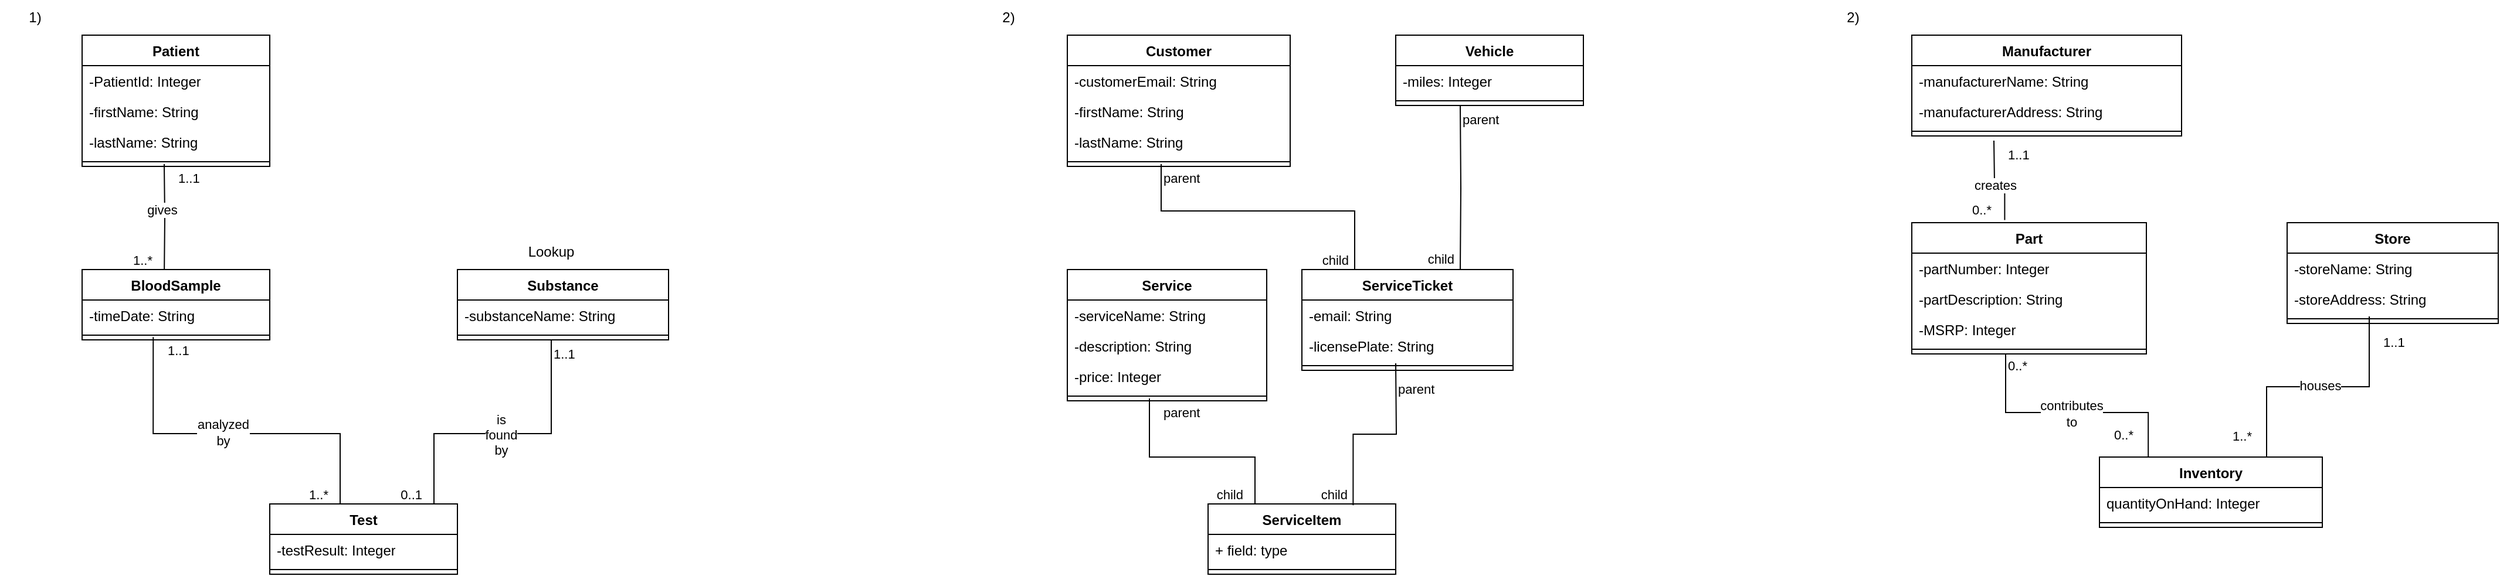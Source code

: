 <mxfile version="26.0.16">
  <diagram name="Page-1" id="3XJagNf4b0Ms1O2uz-6v">
    <mxGraphModel dx="1118" dy="525" grid="1" gridSize="10" guides="1" tooltips="1" connect="1" arrows="1" fold="1" page="1" pageScale="1" pageWidth="2500" pageHeight="2500" math="0" shadow="0">
      <root>
        <mxCell id="0" />
        <mxCell id="1" parent="0" />
        <mxCell id="ieMZr1iwCtBDfYbSCtk3-1" value="1)" style="text;html=1;align=center;verticalAlign=middle;whiteSpace=wrap;rounded=0;" parent="1" vertex="1">
          <mxGeometry x="10" y="10" width="60" height="30" as="geometry" />
        </mxCell>
        <mxCell id="ieMZr1iwCtBDfYbSCtk3-2" value="Patient" style="swimlane;fontStyle=1;align=center;verticalAlign=top;childLayout=stackLayout;horizontal=1;startSize=26;horizontalStack=0;resizeParent=1;resizeParentMax=0;resizeLast=0;collapsible=1;marginBottom=0;whiteSpace=wrap;html=1;" parent="1" vertex="1">
          <mxGeometry x="80" y="40" width="160" height="112" as="geometry" />
        </mxCell>
        <mxCell id="ieMZr1iwCtBDfYbSCtk3-3" value="-PatientId: Integer" style="text;strokeColor=none;fillColor=none;align=left;verticalAlign=top;spacingLeft=4;spacingRight=4;overflow=hidden;rotatable=0;points=[[0,0.5],[1,0.5]];portConstraint=eastwest;whiteSpace=wrap;html=1;" parent="ieMZr1iwCtBDfYbSCtk3-2" vertex="1">
          <mxGeometry y="26" width="160" height="26" as="geometry" />
        </mxCell>
        <mxCell id="ieMZr1iwCtBDfYbSCtk3-19" value="-firstName: String &lt;span style=&quot;white-space: pre;&quot;&gt;&#x9;&lt;/span&gt;" style="text;strokeColor=none;fillColor=none;align=left;verticalAlign=top;spacingLeft=4;spacingRight=4;overflow=hidden;rotatable=0;points=[[0,0.5],[1,0.5]];portConstraint=eastwest;whiteSpace=wrap;html=1;" parent="ieMZr1iwCtBDfYbSCtk3-2" vertex="1">
          <mxGeometry y="52" width="160" height="26" as="geometry" />
        </mxCell>
        <mxCell id="ieMZr1iwCtBDfYbSCtk3-18" value="-lastName: String" style="text;strokeColor=none;fillColor=none;align=left;verticalAlign=top;spacingLeft=4;spacingRight=4;overflow=hidden;rotatable=0;points=[[0,0.5],[1,0.5]];portConstraint=eastwest;whiteSpace=wrap;html=1;" parent="ieMZr1iwCtBDfYbSCtk3-2" vertex="1">
          <mxGeometry y="78" width="160" height="26" as="geometry" />
        </mxCell>
        <mxCell id="ieMZr1iwCtBDfYbSCtk3-4" value="" style="line;strokeWidth=1;fillColor=none;align=left;verticalAlign=middle;spacingTop=-1;spacingLeft=3;spacingRight=3;rotatable=0;labelPosition=right;points=[];portConstraint=eastwest;strokeColor=inherit;" parent="ieMZr1iwCtBDfYbSCtk3-2" vertex="1">
          <mxGeometry y="104" width="160" height="8" as="geometry" />
        </mxCell>
        <mxCell id="ieMZr1iwCtBDfYbSCtk3-6" value="BloodSample" style="swimlane;fontStyle=1;align=center;verticalAlign=top;childLayout=stackLayout;horizontal=1;startSize=26;horizontalStack=0;resizeParent=1;resizeParentMax=0;resizeLast=0;collapsible=1;marginBottom=0;whiteSpace=wrap;html=1;" parent="1" vertex="1">
          <mxGeometry x="80" y="240" width="160" height="60" as="geometry" />
        </mxCell>
        <mxCell id="ieMZr1iwCtBDfYbSCtk3-20" value="-timeDate: String" style="text;strokeColor=none;fillColor=none;align=left;verticalAlign=top;spacingLeft=4;spacingRight=4;overflow=hidden;rotatable=0;points=[[0,0.5],[1,0.5]];portConstraint=eastwest;whiteSpace=wrap;html=1;" parent="ieMZr1iwCtBDfYbSCtk3-6" vertex="1">
          <mxGeometry y="26" width="160" height="26" as="geometry" />
        </mxCell>
        <mxCell id="ieMZr1iwCtBDfYbSCtk3-8" value="" style="line;strokeWidth=1;fillColor=none;align=left;verticalAlign=middle;spacingTop=-1;spacingLeft=3;spacingRight=3;rotatable=0;labelPosition=right;points=[];portConstraint=eastwest;strokeColor=inherit;" parent="ieMZr1iwCtBDfYbSCtk3-6" vertex="1">
          <mxGeometry y="52" width="160" height="8" as="geometry" />
        </mxCell>
        <mxCell id="ieMZr1iwCtBDfYbSCtk3-10" value="Substance" style="swimlane;fontStyle=1;align=center;verticalAlign=top;childLayout=stackLayout;horizontal=1;startSize=26;horizontalStack=0;resizeParent=1;resizeParentMax=0;resizeLast=0;collapsible=1;marginBottom=0;whiteSpace=wrap;html=1;" parent="1" vertex="1">
          <mxGeometry x="400" y="240" width="180" height="60" as="geometry" />
        </mxCell>
        <mxCell id="ieMZr1iwCtBDfYbSCtk3-11" value="-substanceName: String" style="text;strokeColor=none;fillColor=none;align=left;verticalAlign=top;spacingLeft=4;spacingRight=4;overflow=hidden;rotatable=0;points=[[0,0.5],[1,0.5]];portConstraint=eastwest;whiteSpace=wrap;html=1;" parent="ieMZr1iwCtBDfYbSCtk3-10" vertex="1">
          <mxGeometry y="26" width="180" height="26" as="geometry" />
        </mxCell>
        <mxCell id="ieMZr1iwCtBDfYbSCtk3-12" value="" style="line;strokeWidth=1;fillColor=none;align=left;verticalAlign=middle;spacingTop=-1;spacingLeft=3;spacingRight=3;rotatable=0;labelPosition=right;points=[];portConstraint=eastwest;strokeColor=inherit;" parent="ieMZr1iwCtBDfYbSCtk3-10" vertex="1">
          <mxGeometry y="52" width="180" height="8" as="geometry" />
        </mxCell>
        <mxCell id="ieMZr1iwCtBDfYbSCtk3-14" value="Test" style="swimlane;fontStyle=1;align=center;verticalAlign=top;childLayout=stackLayout;horizontal=1;startSize=26;horizontalStack=0;resizeParent=1;resizeParentMax=0;resizeLast=0;collapsible=1;marginBottom=0;whiteSpace=wrap;html=1;" parent="1" vertex="1">
          <mxGeometry x="240" y="440" width="160" height="60" as="geometry" />
        </mxCell>
        <mxCell id="ieMZr1iwCtBDfYbSCtk3-15" value="-testResult: Integer" style="text;strokeColor=none;fillColor=none;align=left;verticalAlign=top;spacingLeft=4;spacingRight=4;overflow=hidden;rotatable=0;points=[[0,0.5],[1,0.5]];portConstraint=eastwest;whiteSpace=wrap;html=1;" parent="ieMZr1iwCtBDfYbSCtk3-14" vertex="1">
          <mxGeometry y="26" width="160" height="26" as="geometry" />
        </mxCell>
        <mxCell id="ieMZr1iwCtBDfYbSCtk3-16" value="" style="line;strokeWidth=1;fillColor=none;align=left;verticalAlign=middle;spacingTop=-1;spacingLeft=3;spacingRight=3;rotatable=0;labelPosition=right;points=[];portConstraint=eastwest;strokeColor=inherit;" parent="ieMZr1iwCtBDfYbSCtk3-14" vertex="1">
          <mxGeometry y="52" width="160" height="8" as="geometry" />
        </mxCell>
        <mxCell id="ieMZr1iwCtBDfYbSCtk3-21" value="" style="endArrow=none;html=1;edgeStyle=orthogonalEdgeStyle;rounded=0;entryX=0.438;entryY=0;entryDx=0;entryDy=0;entryPerimeter=0;" parent="1" target="ieMZr1iwCtBDfYbSCtk3-6" edge="1">
          <mxGeometry relative="1" as="geometry">
            <mxPoint x="150" y="150" as="sourcePoint" />
            <mxPoint x="310" y="150" as="targetPoint" />
          </mxGeometry>
        </mxCell>
        <mxCell id="ieMZr1iwCtBDfYbSCtk3-22" value="1..1" style="edgeLabel;resizable=0;html=1;align=left;verticalAlign=bottom;" parent="ieMZr1iwCtBDfYbSCtk3-21" connectable="0" vertex="1">
          <mxGeometry x="-1" relative="1" as="geometry">
            <mxPoint x="10" y="20" as="offset" />
          </mxGeometry>
        </mxCell>
        <mxCell id="ieMZr1iwCtBDfYbSCtk3-23" value="1..*" style="edgeLabel;resizable=0;html=1;align=right;verticalAlign=bottom;" parent="ieMZr1iwCtBDfYbSCtk3-21" connectable="0" vertex="1">
          <mxGeometry x="1" relative="1" as="geometry">
            <mxPoint x="-10" as="offset" />
          </mxGeometry>
        </mxCell>
        <mxCell id="ieMZr1iwCtBDfYbSCtk3-63" value="gives" style="edgeLabel;html=1;align=center;verticalAlign=middle;resizable=0;points=[];" parent="ieMZr1iwCtBDfYbSCtk3-21" vertex="1" connectable="0">
          <mxGeometry x="-0.153" y="-3" relative="1" as="geometry">
            <mxPoint as="offset" />
          </mxGeometry>
        </mxCell>
        <mxCell id="ieMZr1iwCtBDfYbSCtk3-24" value="" style="endArrow=none;html=1;edgeStyle=orthogonalEdgeStyle;rounded=0;entryX=0.5;entryY=0;entryDx=0;entryDy=0;exitX=0.379;exitY=0.702;exitDx=0;exitDy=0;exitPerimeter=0;" parent="1" target="ieMZr1iwCtBDfYbSCtk3-14" edge="1" source="ieMZr1iwCtBDfYbSCtk3-8">
          <mxGeometry relative="1" as="geometry">
            <mxPoint x="140" y="330" as="sourcePoint" />
            <mxPoint x="300" y="330" as="targetPoint" />
            <Array as="points">
              <mxPoint x="141" y="380" />
              <mxPoint x="300" y="380" />
              <mxPoint x="300" y="440" />
            </Array>
          </mxGeometry>
        </mxCell>
        <mxCell id="ieMZr1iwCtBDfYbSCtk3-25" value="1..1" style="edgeLabel;resizable=0;html=1;align=left;verticalAlign=bottom;" parent="ieMZr1iwCtBDfYbSCtk3-24" connectable="0" vertex="1">
          <mxGeometry x="-1" relative="1" as="geometry">
            <mxPoint x="10" y="20" as="offset" />
          </mxGeometry>
        </mxCell>
        <mxCell id="ieMZr1iwCtBDfYbSCtk3-26" value="1..*" style="edgeLabel;resizable=0;html=1;align=right;verticalAlign=bottom;" parent="ieMZr1iwCtBDfYbSCtk3-24" connectable="0" vertex="1">
          <mxGeometry x="1" relative="1" as="geometry">
            <mxPoint x="-30" as="offset" />
          </mxGeometry>
        </mxCell>
        <mxCell id="ieMZr1iwCtBDfYbSCtk3-62" value="analyzed&lt;br&gt;by" style="edgeLabel;html=1;align=center;verticalAlign=middle;resizable=0;points=[];" parent="ieMZr1iwCtBDfYbSCtk3-24" vertex="1" connectable="0">
          <mxGeometry x="-0.118" y="1" relative="1" as="geometry">
            <mxPoint as="offset" />
          </mxGeometry>
        </mxCell>
        <mxCell id="ieMZr1iwCtBDfYbSCtk3-27" value="" style="endArrow=none;html=1;edgeStyle=orthogonalEdgeStyle;rounded=0;entryX=0.625;entryY=0;entryDx=0;entryDy=0;entryPerimeter=0;" parent="1" target="ieMZr1iwCtBDfYbSCtk3-14" edge="1">
          <mxGeometry relative="1" as="geometry">
            <mxPoint x="480" y="300" as="sourcePoint" />
            <mxPoint x="640" y="300" as="targetPoint" />
            <Array as="points">
              <mxPoint x="480" y="380" />
              <mxPoint x="380" y="380" />
              <mxPoint x="380" y="440" />
            </Array>
          </mxGeometry>
        </mxCell>
        <mxCell id="ieMZr1iwCtBDfYbSCtk3-28" value="1..1" style="edgeLabel;resizable=0;html=1;align=left;verticalAlign=bottom;" parent="ieMZr1iwCtBDfYbSCtk3-27" connectable="0" vertex="1">
          <mxGeometry x="-1" relative="1" as="geometry">
            <mxPoint y="20" as="offset" />
          </mxGeometry>
        </mxCell>
        <mxCell id="ieMZr1iwCtBDfYbSCtk3-29" value="0..1" style="edgeLabel;resizable=0;html=1;align=right;verticalAlign=bottom;" parent="ieMZr1iwCtBDfYbSCtk3-27" connectable="0" vertex="1">
          <mxGeometry x="1" relative="1" as="geometry">
            <mxPoint x="30" as="offset" />
          </mxGeometry>
        </mxCell>
        <mxCell id="ieMZr1iwCtBDfYbSCtk3-61" value="is &lt;br&gt;found &lt;br&gt;by" style="edgeLabel;html=1;align=center;verticalAlign=middle;resizable=0;points=[];" parent="ieMZr1iwCtBDfYbSCtk3-27" vertex="1" connectable="0">
          <mxGeometry x="-0.121" y="1" relative="1" as="geometry">
            <mxPoint as="offset" />
          </mxGeometry>
        </mxCell>
        <mxCell id="ieMZr1iwCtBDfYbSCtk3-31" value="Lookup" style="text;html=1;align=center;verticalAlign=middle;whiteSpace=wrap;rounded=0;" parent="1" vertex="1">
          <mxGeometry x="450" y="210" width="60" height="30" as="geometry" />
        </mxCell>
        <mxCell id="ieMZr1iwCtBDfYbSCtk3-32" value="2)" style="text;html=1;align=center;verticalAlign=middle;whiteSpace=wrap;rounded=0;" parent="1" vertex="1">
          <mxGeometry x="840" y="10" width="60" height="30" as="geometry" />
        </mxCell>
        <mxCell id="ieMZr1iwCtBDfYbSCtk3-33" value="Customer" style="swimlane;fontStyle=1;align=center;verticalAlign=top;childLayout=stackLayout;horizontal=1;startSize=26;horizontalStack=0;resizeParent=1;resizeParentMax=0;resizeLast=0;collapsible=1;marginBottom=0;whiteSpace=wrap;html=1;" parent="1" vertex="1">
          <mxGeometry x="920" y="40" width="190" height="112" as="geometry" />
        </mxCell>
        <mxCell id="ieMZr1iwCtBDfYbSCtk3-34" value="-customerEmail: String" style="text;strokeColor=none;fillColor=none;align=left;verticalAlign=top;spacingLeft=4;spacingRight=4;overflow=hidden;rotatable=0;points=[[0,0.5],[1,0.5]];portConstraint=eastwest;whiteSpace=wrap;html=1;" parent="ieMZr1iwCtBDfYbSCtk3-33" vertex="1">
          <mxGeometry y="26" width="190" height="26" as="geometry" />
        </mxCell>
        <mxCell id="ieMZr1iwCtBDfYbSCtk3-38" value="-firstName: String" style="text;strokeColor=none;fillColor=none;align=left;verticalAlign=top;spacingLeft=4;spacingRight=4;overflow=hidden;rotatable=0;points=[[0,0.5],[1,0.5]];portConstraint=eastwest;whiteSpace=wrap;html=1;" parent="ieMZr1iwCtBDfYbSCtk3-33" vertex="1">
          <mxGeometry y="52" width="190" height="26" as="geometry" />
        </mxCell>
        <mxCell id="ieMZr1iwCtBDfYbSCtk3-37" value="-lastName: String" style="text;strokeColor=none;fillColor=none;align=left;verticalAlign=top;spacingLeft=4;spacingRight=4;overflow=hidden;rotatable=0;points=[[0,0.5],[1,0.5]];portConstraint=eastwest;whiteSpace=wrap;html=1;" parent="ieMZr1iwCtBDfYbSCtk3-33" vertex="1">
          <mxGeometry y="78" width="190" height="26" as="geometry" />
        </mxCell>
        <mxCell id="ieMZr1iwCtBDfYbSCtk3-35" value="" style="line;strokeWidth=1;fillColor=none;align=left;verticalAlign=middle;spacingTop=-1;spacingLeft=3;spacingRight=3;rotatable=0;labelPosition=right;points=[];portConstraint=eastwest;strokeColor=inherit;" parent="ieMZr1iwCtBDfYbSCtk3-33" vertex="1">
          <mxGeometry y="104" width="190" height="8" as="geometry" />
        </mxCell>
        <mxCell id="ieMZr1iwCtBDfYbSCtk3-39" value="ServiceTicket" style="swimlane;fontStyle=1;align=center;verticalAlign=top;childLayout=stackLayout;horizontal=1;startSize=26;horizontalStack=0;resizeParent=1;resizeParentMax=0;resizeLast=0;collapsible=1;marginBottom=0;whiteSpace=wrap;html=1;" parent="1" vertex="1">
          <mxGeometry x="1120" y="240" width="180" height="86" as="geometry" />
        </mxCell>
        <mxCell id="ieMZr1iwCtBDfYbSCtk3-40" value="-email: String" style="text;strokeColor=none;fillColor=none;align=left;verticalAlign=top;spacingLeft=4;spacingRight=4;overflow=hidden;rotatable=0;points=[[0,0.5],[1,0.5]];portConstraint=eastwest;whiteSpace=wrap;html=1;" parent="ieMZr1iwCtBDfYbSCtk3-39" vertex="1">
          <mxGeometry y="26" width="180" height="26" as="geometry" />
        </mxCell>
        <mxCell id="ieMZr1iwCtBDfYbSCtk3-43" value="-licensePlate: String" style="text;strokeColor=none;fillColor=none;align=left;verticalAlign=top;spacingLeft=4;spacingRight=4;overflow=hidden;rotatable=0;points=[[0,0.5],[1,0.5]];portConstraint=eastwest;whiteSpace=wrap;html=1;" parent="ieMZr1iwCtBDfYbSCtk3-39" vertex="1">
          <mxGeometry y="52" width="180" height="26" as="geometry" />
        </mxCell>
        <mxCell id="ieMZr1iwCtBDfYbSCtk3-41" value="" style="line;strokeWidth=1;fillColor=none;align=left;verticalAlign=middle;spacingTop=-1;spacingLeft=3;spacingRight=3;rotatable=0;labelPosition=right;points=[];portConstraint=eastwest;strokeColor=inherit;" parent="ieMZr1iwCtBDfYbSCtk3-39" vertex="1">
          <mxGeometry y="78" width="180" height="8" as="geometry" />
        </mxCell>
        <mxCell id="ieMZr1iwCtBDfYbSCtk3-44" value="Service" style="swimlane;fontStyle=1;align=center;verticalAlign=top;childLayout=stackLayout;horizontal=1;startSize=26;horizontalStack=0;resizeParent=1;resizeParentMax=0;resizeLast=0;collapsible=1;marginBottom=0;whiteSpace=wrap;html=1;" parent="1" vertex="1">
          <mxGeometry x="920" y="240" width="170" height="112" as="geometry" />
        </mxCell>
        <mxCell id="ieMZr1iwCtBDfYbSCtk3-45" value="-serviceName: String" style="text;strokeColor=none;fillColor=none;align=left;verticalAlign=top;spacingLeft=4;spacingRight=4;overflow=hidden;rotatable=0;points=[[0,0.5],[1,0.5]];portConstraint=eastwest;whiteSpace=wrap;html=1;" parent="ieMZr1iwCtBDfYbSCtk3-44" vertex="1">
          <mxGeometry y="26" width="170" height="26" as="geometry" />
        </mxCell>
        <mxCell id="ieMZr1iwCtBDfYbSCtk3-49" value="-description: String" style="text;strokeColor=none;fillColor=none;align=left;verticalAlign=top;spacingLeft=4;spacingRight=4;overflow=hidden;rotatable=0;points=[[0,0.5],[1,0.5]];portConstraint=eastwest;whiteSpace=wrap;html=1;" parent="ieMZr1iwCtBDfYbSCtk3-44" vertex="1">
          <mxGeometry y="52" width="170" height="26" as="geometry" />
        </mxCell>
        <mxCell id="ieMZr1iwCtBDfYbSCtk3-48" value="-price: Integer" style="text;strokeColor=none;fillColor=none;align=left;verticalAlign=top;spacingLeft=4;spacingRight=4;overflow=hidden;rotatable=0;points=[[0,0.5],[1,0.5]];portConstraint=eastwest;whiteSpace=wrap;html=1;" parent="ieMZr1iwCtBDfYbSCtk3-44" vertex="1">
          <mxGeometry y="78" width="170" height="26" as="geometry" />
        </mxCell>
        <mxCell id="ieMZr1iwCtBDfYbSCtk3-46" value="" style="line;strokeWidth=1;fillColor=none;align=left;verticalAlign=middle;spacingTop=-1;spacingLeft=3;spacingRight=3;rotatable=0;labelPosition=right;points=[];portConstraint=eastwest;strokeColor=inherit;" parent="ieMZr1iwCtBDfYbSCtk3-44" vertex="1">
          <mxGeometry y="104" width="170" height="8" as="geometry" />
        </mxCell>
        <mxCell id="ieMZr1iwCtBDfYbSCtk3-50" value="Vehicle" style="swimlane;fontStyle=1;align=center;verticalAlign=top;childLayout=stackLayout;horizontal=1;startSize=26;horizontalStack=0;resizeParent=1;resizeParentMax=0;resizeLast=0;collapsible=1;marginBottom=0;whiteSpace=wrap;html=1;" parent="1" vertex="1">
          <mxGeometry x="1200" y="40" width="160" height="60" as="geometry" />
        </mxCell>
        <mxCell id="ieMZr1iwCtBDfYbSCtk3-51" value="-miles: Integer" style="text;strokeColor=none;fillColor=none;align=left;verticalAlign=top;spacingLeft=4;spacingRight=4;overflow=hidden;rotatable=0;points=[[0,0.5],[1,0.5]];portConstraint=eastwest;whiteSpace=wrap;html=1;" parent="ieMZr1iwCtBDfYbSCtk3-50" vertex="1">
          <mxGeometry y="26" width="160" height="26" as="geometry" />
        </mxCell>
        <mxCell id="ieMZr1iwCtBDfYbSCtk3-52" value="" style="line;strokeWidth=1;fillColor=none;align=left;verticalAlign=middle;spacingTop=-1;spacingLeft=3;spacingRight=3;rotatable=0;labelPosition=right;points=[];portConstraint=eastwest;strokeColor=inherit;" parent="ieMZr1iwCtBDfYbSCtk3-50" vertex="1">
          <mxGeometry y="52" width="160" height="8" as="geometry" />
        </mxCell>
        <mxCell id="ieMZr1iwCtBDfYbSCtk3-68" value="" style="endArrow=none;html=1;edgeStyle=orthogonalEdgeStyle;rounded=0;entryX=0.25;entryY=0;entryDx=0;entryDy=0;" parent="1" target="ieMZr1iwCtBDfYbSCtk3-39" edge="1">
          <mxGeometry relative="1" as="geometry">
            <mxPoint x="1000" y="150" as="sourcePoint" />
            <mxPoint x="1160" y="150" as="targetPoint" />
            <Array as="points">
              <mxPoint x="1000" y="190" />
              <mxPoint x="1165" y="190" />
            </Array>
          </mxGeometry>
        </mxCell>
        <mxCell id="ieMZr1iwCtBDfYbSCtk3-69" value="parent" style="edgeLabel;resizable=0;html=1;align=left;verticalAlign=bottom;" parent="ieMZr1iwCtBDfYbSCtk3-68" connectable="0" vertex="1">
          <mxGeometry x="-1" relative="1" as="geometry">
            <mxPoint y="20" as="offset" />
          </mxGeometry>
        </mxCell>
        <mxCell id="ieMZr1iwCtBDfYbSCtk3-70" value="child" style="edgeLabel;resizable=0;html=1;align=right;verticalAlign=bottom;" parent="ieMZr1iwCtBDfYbSCtk3-68" connectable="0" vertex="1">
          <mxGeometry x="1" relative="1" as="geometry">
            <mxPoint x="-5" as="offset" />
          </mxGeometry>
        </mxCell>
        <mxCell id="ieMZr1iwCtBDfYbSCtk3-71" value="" style="endArrow=none;html=1;edgeStyle=orthogonalEdgeStyle;rounded=0;entryX=0.75;entryY=0;entryDx=0;entryDy=0;" parent="1" target="ieMZr1iwCtBDfYbSCtk3-39" edge="1">
          <mxGeometry relative="1" as="geometry">
            <mxPoint x="1255" y="100" as="sourcePoint" />
            <mxPoint x="1440" y="100" as="targetPoint" />
          </mxGeometry>
        </mxCell>
        <mxCell id="ieMZr1iwCtBDfYbSCtk3-72" value="parent" style="edgeLabel;resizable=0;html=1;align=left;verticalAlign=bottom;" parent="ieMZr1iwCtBDfYbSCtk3-71" connectable="0" vertex="1">
          <mxGeometry x="-1" relative="1" as="geometry">
            <mxPoint y="20" as="offset" />
          </mxGeometry>
        </mxCell>
        <mxCell id="ieMZr1iwCtBDfYbSCtk3-73" value="child" style="edgeLabel;resizable=0;html=1;align=right;verticalAlign=bottom;" parent="ieMZr1iwCtBDfYbSCtk3-71" connectable="0" vertex="1">
          <mxGeometry x="1" relative="1" as="geometry">
            <mxPoint x="-5" as="offset" />
          </mxGeometry>
        </mxCell>
        <mxCell id="ieMZr1iwCtBDfYbSCtk3-74" value="ServiceItem" style="swimlane;fontStyle=1;align=center;verticalAlign=top;childLayout=stackLayout;horizontal=1;startSize=26;horizontalStack=0;resizeParent=1;resizeParentMax=0;resizeLast=0;collapsible=1;marginBottom=0;whiteSpace=wrap;html=1;" parent="1" vertex="1">
          <mxGeometry x="1040" y="440" width="160" height="60" as="geometry" />
        </mxCell>
        <mxCell id="ieMZr1iwCtBDfYbSCtk3-75" value="+ field: type" style="text;strokeColor=none;fillColor=none;align=left;verticalAlign=top;spacingLeft=4;spacingRight=4;overflow=hidden;rotatable=0;points=[[0,0.5],[1,0.5]];portConstraint=eastwest;whiteSpace=wrap;html=1;" parent="ieMZr1iwCtBDfYbSCtk3-74" vertex="1">
          <mxGeometry y="26" width="160" height="26" as="geometry" />
        </mxCell>
        <mxCell id="ieMZr1iwCtBDfYbSCtk3-76" value="" style="line;strokeWidth=1;fillColor=none;align=left;verticalAlign=middle;spacingTop=-1;spacingLeft=3;spacingRight=3;rotatable=0;labelPosition=right;points=[];portConstraint=eastwest;strokeColor=inherit;" parent="ieMZr1iwCtBDfYbSCtk3-74" vertex="1">
          <mxGeometry y="52" width="160" height="8" as="geometry" />
        </mxCell>
        <mxCell id="ieMZr1iwCtBDfYbSCtk3-78" value="" style="endArrow=none;html=1;edgeStyle=orthogonalEdgeStyle;rounded=0;entryX=0.25;entryY=0;entryDx=0;entryDy=0;" parent="1" target="ieMZr1iwCtBDfYbSCtk3-74" edge="1">
          <mxGeometry relative="1" as="geometry">
            <mxPoint x="990" y="350" as="sourcePoint" />
            <mxPoint x="1150" y="350" as="targetPoint" />
            <Array as="points">
              <mxPoint x="990" y="400" />
              <mxPoint x="1080" y="400" />
            </Array>
          </mxGeometry>
        </mxCell>
        <mxCell id="ieMZr1iwCtBDfYbSCtk3-79" value="parent" style="edgeLabel;resizable=0;html=1;align=left;verticalAlign=bottom;" parent="ieMZr1iwCtBDfYbSCtk3-78" connectable="0" vertex="1">
          <mxGeometry x="-1" relative="1" as="geometry">
            <mxPoint x="10" y="20" as="offset" />
          </mxGeometry>
        </mxCell>
        <mxCell id="ieMZr1iwCtBDfYbSCtk3-80" value="child" style="edgeLabel;resizable=0;html=1;align=right;verticalAlign=bottom;" parent="ieMZr1iwCtBDfYbSCtk3-78" connectable="0" vertex="1">
          <mxGeometry x="1" relative="1" as="geometry">
            <mxPoint x="-10" as="offset" />
          </mxGeometry>
        </mxCell>
        <mxCell id="ieMZr1iwCtBDfYbSCtk3-81" value="" style="endArrow=none;html=1;edgeStyle=orthogonalEdgeStyle;rounded=0;entryX=0.773;entryY=0.018;entryDx=0;entryDy=0;entryPerimeter=0;" parent="1" target="ieMZr1iwCtBDfYbSCtk3-74" edge="1">
          <mxGeometry relative="1" as="geometry">
            <mxPoint x="1200" y="320" as="sourcePoint" />
            <mxPoint x="1360" y="330" as="targetPoint" />
          </mxGeometry>
        </mxCell>
        <mxCell id="ieMZr1iwCtBDfYbSCtk3-82" value="parent" style="edgeLabel;resizable=0;html=1;align=left;verticalAlign=bottom;" parent="ieMZr1iwCtBDfYbSCtk3-81" connectable="0" vertex="1">
          <mxGeometry x="-1" relative="1" as="geometry">
            <mxPoint y="30" as="offset" />
          </mxGeometry>
        </mxCell>
        <mxCell id="ieMZr1iwCtBDfYbSCtk3-83" value="child" style="edgeLabel;resizable=0;html=1;align=right;verticalAlign=bottom;" parent="ieMZr1iwCtBDfYbSCtk3-81" connectable="0" vertex="1">
          <mxGeometry x="1" relative="1" as="geometry">
            <mxPoint x="-4" y="-1" as="offset" />
          </mxGeometry>
        </mxCell>
        <mxCell id="P0izGvupZqjjTQCV96XM-1" value="2)" style="text;html=1;align=center;verticalAlign=middle;whiteSpace=wrap;rounded=0;" vertex="1" parent="1">
          <mxGeometry x="1560" y="10" width="60" height="30" as="geometry" />
        </mxCell>
        <mxCell id="P0izGvupZqjjTQCV96XM-2" value="Manufacturer" style="swimlane;fontStyle=1;align=center;verticalAlign=top;childLayout=stackLayout;horizontal=1;startSize=26;horizontalStack=0;resizeParent=1;resizeParentMax=0;resizeLast=0;collapsible=1;marginBottom=0;whiteSpace=wrap;html=1;" vertex="1" parent="1">
          <mxGeometry x="1640" y="40" width="230" height="86" as="geometry" />
        </mxCell>
        <mxCell id="P0izGvupZqjjTQCV96XM-3" value="-manufacturerName: String" style="text;strokeColor=none;fillColor=none;align=left;verticalAlign=top;spacingLeft=4;spacingRight=4;overflow=hidden;rotatable=0;points=[[0,0.5],[1,0.5]];portConstraint=eastwest;whiteSpace=wrap;html=1;" vertex="1" parent="P0izGvupZqjjTQCV96XM-2">
          <mxGeometry y="26" width="230" height="26" as="geometry" />
        </mxCell>
        <mxCell id="P0izGvupZqjjTQCV96XM-18" value="-manufacturerAddress: String" style="text;strokeColor=none;fillColor=none;align=left;verticalAlign=top;spacingLeft=4;spacingRight=4;overflow=hidden;rotatable=0;points=[[0,0.5],[1,0.5]];portConstraint=eastwest;whiteSpace=wrap;html=1;" vertex="1" parent="P0izGvupZqjjTQCV96XM-2">
          <mxGeometry y="52" width="230" height="26" as="geometry" />
        </mxCell>
        <mxCell id="P0izGvupZqjjTQCV96XM-4" value="" style="line;strokeWidth=1;fillColor=none;align=left;verticalAlign=middle;spacingTop=-1;spacingLeft=3;spacingRight=3;rotatable=0;labelPosition=right;points=[];portConstraint=eastwest;strokeColor=inherit;" vertex="1" parent="P0izGvupZqjjTQCV96XM-2">
          <mxGeometry y="78" width="230" height="8" as="geometry" />
        </mxCell>
        <mxCell id="P0izGvupZqjjTQCV96XM-6" value="Part" style="swimlane;fontStyle=1;align=center;verticalAlign=top;childLayout=stackLayout;horizontal=1;startSize=26;horizontalStack=0;resizeParent=1;resizeParentMax=0;resizeLast=0;collapsible=1;marginBottom=0;whiteSpace=wrap;html=1;" vertex="1" parent="1">
          <mxGeometry x="1640" y="200" width="200" height="112" as="geometry" />
        </mxCell>
        <mxCell id="P0izGvupZqjjTQCV96XM-7" value="-partNumber: Integer" style="text;strokeColor=none;fillColor=none;align=left;verticalAlign=top;spacingLeft=4;spacingRight=4;overflow=hidden;rotatable=0;points=[[0,0.5],[1,0.5]];portConstraint=eastwest;whiteSpace=wrap;html=1;" vertex="1" parent="P0izGvupZqjjTQCV96XM-6">
          <mxGeometry y="26" width="200" height="26" as="geometry" />
        </mxCell>
        <mxCell id="P0izGvupZqjjTQCV96XM-19" value="-partDescription: String" style="text;strokeColor=none;fillColor=none;align=left;verticalAlign=top;spacingLeft=4;spacingRight=4;overflow=hidden;rotatable=0;points=[[0,0.5],[1,0.5]];portConstraint=eastwest;whiteSpace=wrap;html=1;" vertex="1" parent="P0izGvupZqjjTQCV96XM-6">
          <mxGeometry y="52" width="200" height="26" as="geometry" />
        </mxCell>
        <mxCell id="P0izGvupZqjjTQCV96XM-20" value="-MSRP: Integer" style="text;strokeColor=none;fillColor=none;align=left;verticalAlign=top;spacingLeft=4;spacingRight=4;overflow=hidden;rotatable=0;points=[[0,0.5],[1,0.5]];portConstraint=eastwest;whiteSpace=wrap;html=1;" vertex="1" parent="P0izGvupZqjjTQCV96XM-6">
          <mxGeometry y="78" width="200" height="26" as="geometry" />
        </mxCell>
        <mxCell id="P0izGvupZqjjTQCV96XM-8" value="" style="line;strokeWidth=1;fillColor=none;align=left;verticalAlign=middle;spacingTop=-1;spacingLeft=3;spacingRight=3;rotatable=0;labelPosition=right;points=[];portConstraint=eastwest;strokeColor=inherit;" vertex="1" parent="P0izGvupZqjjTQCV96XM-6">
          <mxGeometry y="104" width="200" height="8" as="geometry" />
        </mxCell>
        <mxCell id="P0izGvupZqjjTQCV96XM-26" value="" style="endArrow=none;html=1;edgeStyle=orthogonalEdgeStyle;rounded=0;entryX=0.219;entryY=0.024;entryDx=0;entryDy=0;entryPerimeter=0;" edge="1" parent="P0izGvupZqjjTQCV96XM-6">
          <mxGeometry relative="1" as="geometry">
            <mxPoint x="80" y="112" as="sourcePoint" />
            <mxPoint x="201.61" y="203.44" as="targetPoint" />
            <Array as="points">
              <mxPoint x="80" y="162" />
              <mxPoint x="202" y="162" />
            </Array>
          </mxGeometry>
        </mxCell>
        <mxCell id="P0izGvupZqjjTQCV96XM-27" value="0..*" style="edgeLabel;resizable=0;html=1;align=left;verticalAlign=bottom;" connectable="0" vertex="1" parent="P0izGvupZqjjTQCV96XM-26">
          <mxGeometry x="-1" relative="1" as="geometry">
            <mxPoint y="18" as="offset" />
          </mxGeometry>
        </mxCell>
        <mxCell id="P0izGvupZqjjTQCV96XM-28" value="0..*" style="edgeLabel;resizable=0;html=1;align=right;verticalAlign=bottom;" connectable="0" vertex="1" parent="P0izGvupZqjjTQCV96XM-26">
          <mxGeometry x="1" relative="1" as="geometry">
            <mxPoint x="-12" y="-14" as="offset" />
          </mxGeometry>
        </mxCell>
        <mxCell id="P0izGvupZqjjTQCV96XM-33" value="contributes&lt;br&gt;to" style="edgeLabel;html=1;align=center;verticalAlign=middle;resizable=0;points=[];" vertex="1" connectable="0" parent="P0izGvupZqjjTQCV96XM-26">
          <mxGeometry x="-0.011" y="-1" relative="1" as="geometry">
            <mxPoint as="offset" />
          </mxGeometry>
        </mxCell>
        <mxCell id="P0izGvupZqjjTQCV96XM-10" value="Store" style="swimlane;fontStyle=1;align=center;verticalAlign=top;childLayout=stackLayout;horizontal=1;startSize=26;horizontalStack=0;resizeParent=1;resizeParentMax=0;resizeLast=0;collapsible=1;marginBottom=0;whiteSpace=wrap;html=1;" vertex="1" parent="1">
          <mxGeometry x="1960" y="200" width="180" height="86" as="geometry" />
        </mxCell>
        <mxCell id="P0izGvupZqjjTQCV96XM-11" value="-storeName: String" style="text;strokeColor=none;fillColor=none;align=left;verticalAlign=top;spacingLeft=4;spacingRight=4;overflow=hidden;rotatable=0;points=[[0,0.5],[1,0.5]];portConstraint=eastwest;whiteSpace=wrap;html=1;" vertex="1" parent="P0izGvupZqjjTQCV96XM-10">
          <mxGeometry y="26" width="180" height="26" as="geometry" />
        </mxCell>
        <mxCell id="P0izGvupZqjjTQCV96XM-21" value="-storeAddress: String" style="text;strokeColor=none;fillColor=none;align=left;verticalAlign=top;spacingLeft=4;spacingRight=4;overflow=hidden;rotatable=0;points=[[0,0.5],[1,0.5]];portConstraint=eastwest;whiteSpace=wrap;html=1;" vertex="1" parent="P0izGvupZqjjTQCV96XM-10">
          <mxGeometry y="52" width="180" height="26" as="geometry" />
        </mxCell>
        <mxCell id="P0izGvupZqjjTQCV96XM-12" value="" style="line;strokeWidth=1;fillColor=none;align=left;verticalAlign=middle;spacingTop=-1;spacingLeft=3;spacingRight=3;rotatable=0;labelPosition=right;points=[];portConstraint=eastwest;strokeColor=inherit;" vertex="1" parent="P0izGvupZqjjTQCV96XM-10">
          <mxGeometry y="78" width="180" height="8" as="geometry" />
        </mxCell>
        <mxCell id="P0izGvupZqjjTQCV96XM-14" value="Inventory" style="swimlane;fontStyle=1;align=center;verticalAlign=top;childLayout=stackLayout;horizontal=1;startSize=26;horizontalStack=0;resizeParent=1;resizeParentMax=0;resizeLast=0;collapsible=1;marginBottom=0;whiteSpace=wrap;html=1;" vertex="1" parent="1">
          <mxGeometry x="1800" y="400" width="190" height="60" as="geometry" />
        </mxCell>
        <mxCell id="P0izGvupZqjjTQCV96XM-22" value="quantityOnHand: Integer" style="text;strokeColor=none;fillColor=none;align=left;verticalAlign=top;spacingLeft=4;spacingRight=4;overflow=hidden;rotatable=0;points=[[0,0.5],[1,0.5]];portConstraint=eastwest;whiteSpace=wrap;html=1;" vertex="1" parent="P0izGvupZqjjTQCV96XM-14">
          <mxGeometry y="26" width="190" height="26" as="geometry" />
        </mxCell>
        <mxCell id="P0izGvupZqjjTQCV96XM-16" value="" style="line;strokeWidth=1;fillColor=none;align=left;verticalAlign=middle;spacingTop=-1;spacingLeft=3;spacingRight=3;rotatable=0;labelPosition=right;points=[];portConstraint=eastwest;strokeColor=inherit;" vertex="1" parent="P0izGvupZqjjTQCV96XM-14">
          <mxGeometry y="52" width="190" height="8" as="geometry" />
        </mxCell>
        <mxCell id="P0izGvupZqjjTQCV96XM-23" value="" style="endArrow=none;html=1;edgeStyle=orthogonalEdgeStyle;rounded=0;entryX=0.396;entryY=-0.02;entryDx=0;entryDy=0;entryPerimeter=0;" edge="1" parent="1" target="P0izGvupZqjjTQCV96XM-6">
          <mxGeometry relative="1" as="geometry">
            <mxPoint x="1710" y="130" as="sourcePoint" />
            <mxPoint x="1870" y="130" as="targetPoint" />
          </mxGeometry>
        </mxCell>
        <mxCell id="P0izGvupZqjjTQCV96XM-24" value="1..1" style="edgeLabel;resizable=0;html=1;align=left;verticalAlign=bottom;" connectable="0" vertex="1" parent="P0izGvupZqjjTQCV96XM-23">
          <mxGeometry x="-1" relative="1" as="geometry">
            <mxPoint x="10" y="20" as="offset" />
          </mxGeometry>
        </mxCell>
        <mxCell id="P0izGvupZqjjTQCV96XM-25" value="0..*" style="edgeLabel;resizable=0;html=1;align=right;verticalAlign=bottom;" connectable="0" vertex="1" parent="P0izGvupZqjjTQCV96XM-23">
          <mxGeometry x="1" relative="1" as="geometry">
            <mxPoint x="-11" as="offset" />
          </mxGeometry>
        </mxCell>
        <mxCell id="P0izGvupZqjjTQCV96XM-35" value="creates" style="edgeLabel;html=1;align=center;verticalAlign=middle;resizable=0;points=[];" vertex="1" connectable="0" parent="P0izGvupZqjjTQCV96XM-23">
          <mxGeometry x="-0.068" y="-2" relative="1" as="geometry">
            <mxPoint as="offset" />
          </mxGeometry>
        </mxCell>
        <mxCell id="P0izGvupZqjjTQCV96XM-29" value="" style="endArrow=none;html=1;edgeStyle=orthogonalEdgeStyle;rounded=0;entryX=0.75;entryY=0;entryDx=0;entryDy=0;" edge="1" parent="1" target="P0izGvupZqjjTQCV96XM-14">
          <mxGeometry relative="1" as="geometry">
            <mxPoint x="2030" y="280" as="sourcePoint" />
            <mxPoint x="2190" y="280" as="targetPoint" />
            <Array as="points">
              <mxPoint x="2030" y="340" />
              <mxPoint x="1943" y="340" />
            </Array>
          </mxGeometry>
        </mxCell>
        <mxCell id="P0izGvupZqjjTQCV96XM-30" value="1..1" style="edgeLabel;resizable=0;html=1;align=left;verticalAlign=bottom;" connectable="0" vertex="1" parent="P0izGvupZqjjTQCV96XM-29">
          <mxGeometry x="-1" relative="1" as="geometry">
            <mxPoint x="10" y="30" as="offset" />
          </mxGeometry>
        </mxCell>
        <mxCell id="P0izGvupZqjjTQCV96XM-31" value="1..*" style="edgeLabel;resizable=0;html=1;align=right;verticalAlign=bottom;" connectable="0" vertex="1" parent="P0izGvupZqjjTQCV96XM-29">
          <mxGeometry x="1" relative="1" as="geometry">
            <mxPoint x="-12" y="-10" as="offset" />
          </mxGeometry>
        </mxCell>
        <mxCell id="P0izGvupZqjjTQCV96XM-32" value="has" style="edgeLabel;html=1;align=center;verticalAlign=middle;resizable=0;points=[];" vertex="1" connectable="0" parent="P0izGvupZqjjTQCV96XM-29">
          <mxGeometry x="-0.017" y="-2" relative="1" as="geometry">
            <mxPoint as="offset" />
          </mxGeometry>
        </mxCell>
        <mxCell id="P0izGvupZqjjTQCV96XM-34" value="houses" style="edgeLabel;html=1;align=center;verticalAlign=middle;resizable=0;points=[];" vertex="1" connectable="0" parent="P0izGvupZqjjTQCV96XM-29">
          <mxGeometry x="-0.01" y="-1" relative="1" as="geometry">
            <mxPoint as="offset" />
          </mxGeometry>
        </mxCell>
      </root>
    </mxGraphModel>
  </diagram>
</mxfile>
